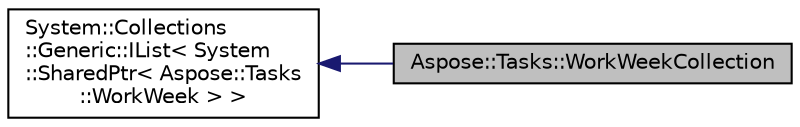 digraph "Aspose::Tasks::WorkWeekCollection"
{
 // LATEX_PDF_SIZE
  edge [fontname="Helvetica",fontsize="10",labelfontname="Helvetica",labelfontsize="10"];
  node [fontname="Helvetica",fontsize="10",shape=record];
  rankdir="LR";
  Node1 [label="Aspose::Tasks::WorkWeekCollection",height=0.2,width=0.4,color="black", fillcolor="grey75", style="filled", fontcolor="black",tooltip="Represents a collection of WorkWeek objects."];
  Node2 -> Node1 [dir="back",color="midnightblue",fontsize="10",style="solid",fontname="Helvetica"];
  Node2 [label="System::Collections\l::Generic::IList\< System\l::SharedPtr\< Aspose::Tasks\l::WorkWeek \> \>",height=0.2,width=0.4,color="black", fillcolor="white", style="filled",URL="$class_system_1_1_collections_1_1_generic_1_1_i_list.html",tooltip=" "];
}
